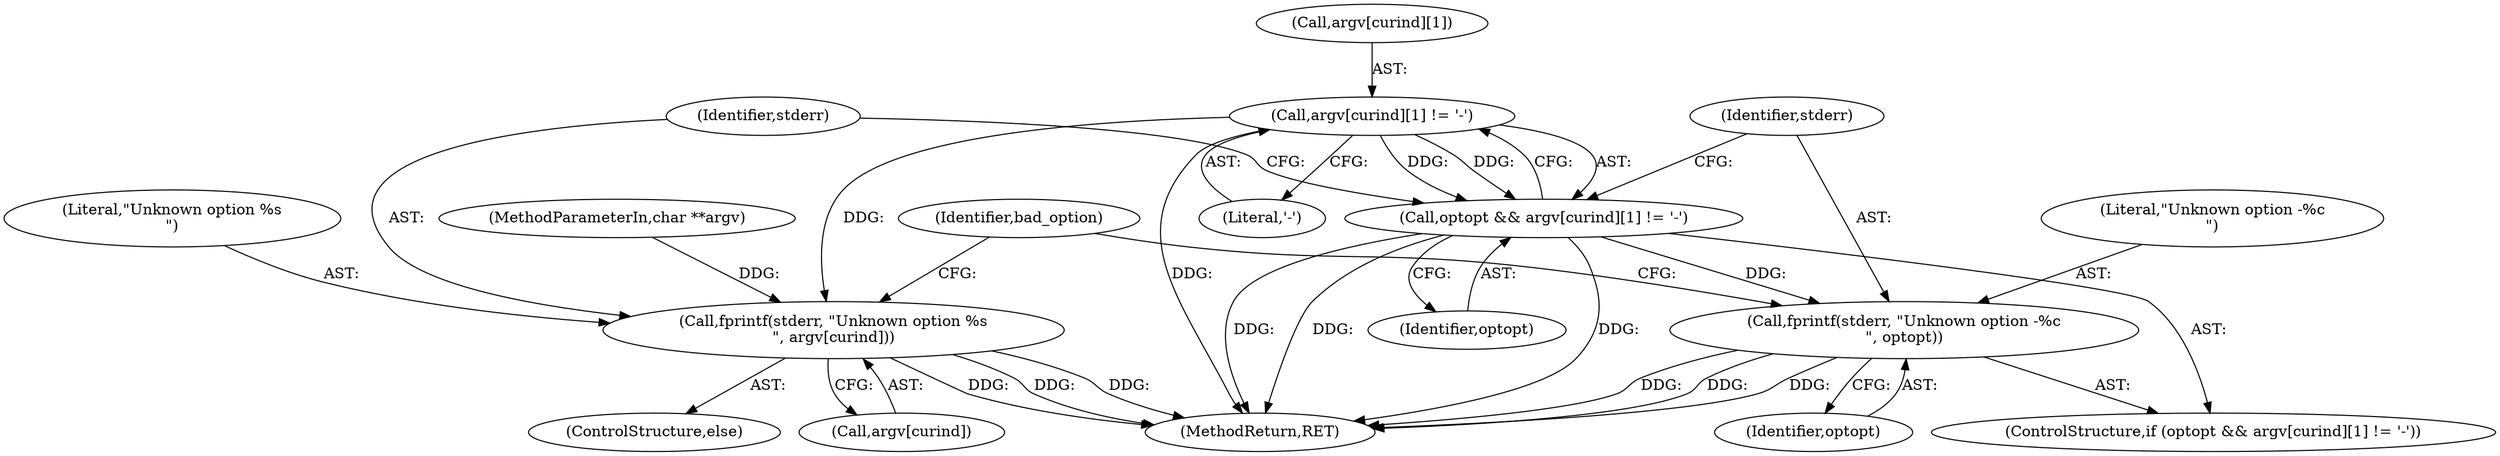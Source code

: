 digraph "0_keepalived_04f2d32871bb3b11d7dc024039952f2fe2750306@pointer" {
"1000665" [label="(Call,argv[curind][1] != '-')"];
"1000663" [label="(Call,optopt && argv[curind][1] != '-')"];
"1000672" [label="(Call,fprintf(stderr, \"Unknown option -%c\n\", optopt))"];
"1000677" [label="(Call,fprintf(stderr, \"Unknown option %s\n\", argv[curind]))"];
"1000664" [label="(Identifier,optopt)"];
"1000747" [label="(MethodReturn,RET)"];
"1000680" [label="(Call,argv[curind])"];
"1000666" [label="(Call,argv[curind][1])"];
"1000678" [label="(Identifier,stderr)"];
"1000674" [label="(Literal,\"Unknown option -%c\n\")"];
"1000679" [label="(Literal,\"Unknown option %s\n\")"];
"1000108" [label="(MethodParameterIn,char **argv)"];
"1000671" [label="(Literal,'-')"];
"1000684" [label="(Identifier,bad_option)"];
"1000677" [label="(Call,fprintf(stderr, \"Unknown option %s\n\", argv[curind]))"];
"1000676" [label="(ControlStructure,else)"];
"1000675" [label="(Identifier,optopt)"];
"1000673" [label="(Identifier,stderr)"];
"1000663" [label="(Call,optopt && argv[curind][1] != '-')"];
"1000662" [label="(ControlStructure,if (optopt && argv[curind][1] != '-'))"];
"1000672" [label="(Call,fprintf(stderr, \"Unknown option -%c\n\", optopt))"];
"1000665" [label="(Call,argv[curind][1] != '-')"];
"1000665" -> "1000663"  [label="AST: "];
"1000665" -> "1000671"  [label="CFG: "];
"1000666" -> "1000665"  [label="AST: "];
"1000671" -> "1000665"  [label="AST: "];
"1000663" -> "1000665"  [label="CFG: "];
"1000665" -> "1000747"  [label="DDG: "];
"1000665" -> "1000663"  [label="DDG: "];
"1000665" -> "1000663"  [label="DDG: "];
"1000665" -> "1000677"  [label="DDG: "];
"1000663" -> "1000662"  [label="AST: "];
"1000663" -> "1000664"  [label="CFG: "];
"1000664" -> "1000663"  [label="AST: "];
"1000673" -> "1000663"  [label="CFG: "];
"1000678" -> "1000663"  [label="CFG: "];
"1000663" -> "1000747"  [label="DDG: "];
"1000663" -> "1000747"  [label="DDG: "];
"1000663" -> "1000747"  [label="DDG: "];
"1000663" -> "1000672"  [label="DDG: "];
"1000672" -> "1000662"  [label="AST: "];
"1000672" -> "1000675"  [label="CFG: "];
"1000673" -> "1000672"  [label="AST: "];
"1000674" -> "1000672"  [label="AST: "];
"1000675" -> "1000672"  [label="AST: "];
"1000684" -> "1000672"  [label="CFG: "];
"1000672" -> "1000747"  [label="DDG: "];
"1000672" -> "1000747"  [label="DDG: "];
"1000672" -> "1000747"  [label="DDG: "];
"1000677" -> "1000676"  [label="AST: "];
"1000677" -> "1000680"  [label="CFG: "];
"1000678" -> "1000677"  [label="AST: "];
"1000679" -> "1000677"  [label="AST: "];
"1000680" -> "1000677"  [label="AST: "];
"1000684" -> "1000677"  [label="CFG: "];
"1000677" -> "1000747"  [label="DDG: "];
"1000677" -> "1000747"  [label="DDG: "];
"1000677" -> "1000747"  [label="DDG: "];
"1000108" -> "1000677"  [label="DDG: "];
}
